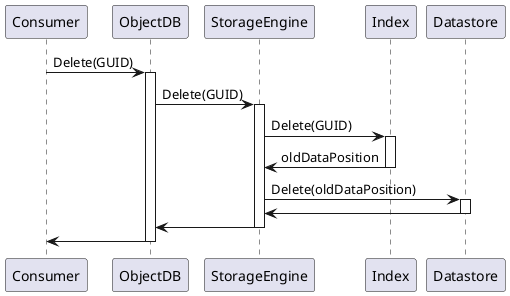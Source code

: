 @startuml
participant Consumer
participant ObjectDB
participant StorageEngine
participant Index
participant Datastore

Consumer -> ObjectDB ++: Delete(GUID)

ObjectDB -> StorageEngine ++: Delete(GUID)
StorageEngine -> Index ++: Delete(GUID)
Index -> StorageEngine --: oldDataPosition

StorageEngine -> Datastore ++: Delete(oldDataPosition)
Datastore -> StorageEngine --
StorageEngine -> ObjectDB --

ObjectDB -> Consumer --

@enduml
